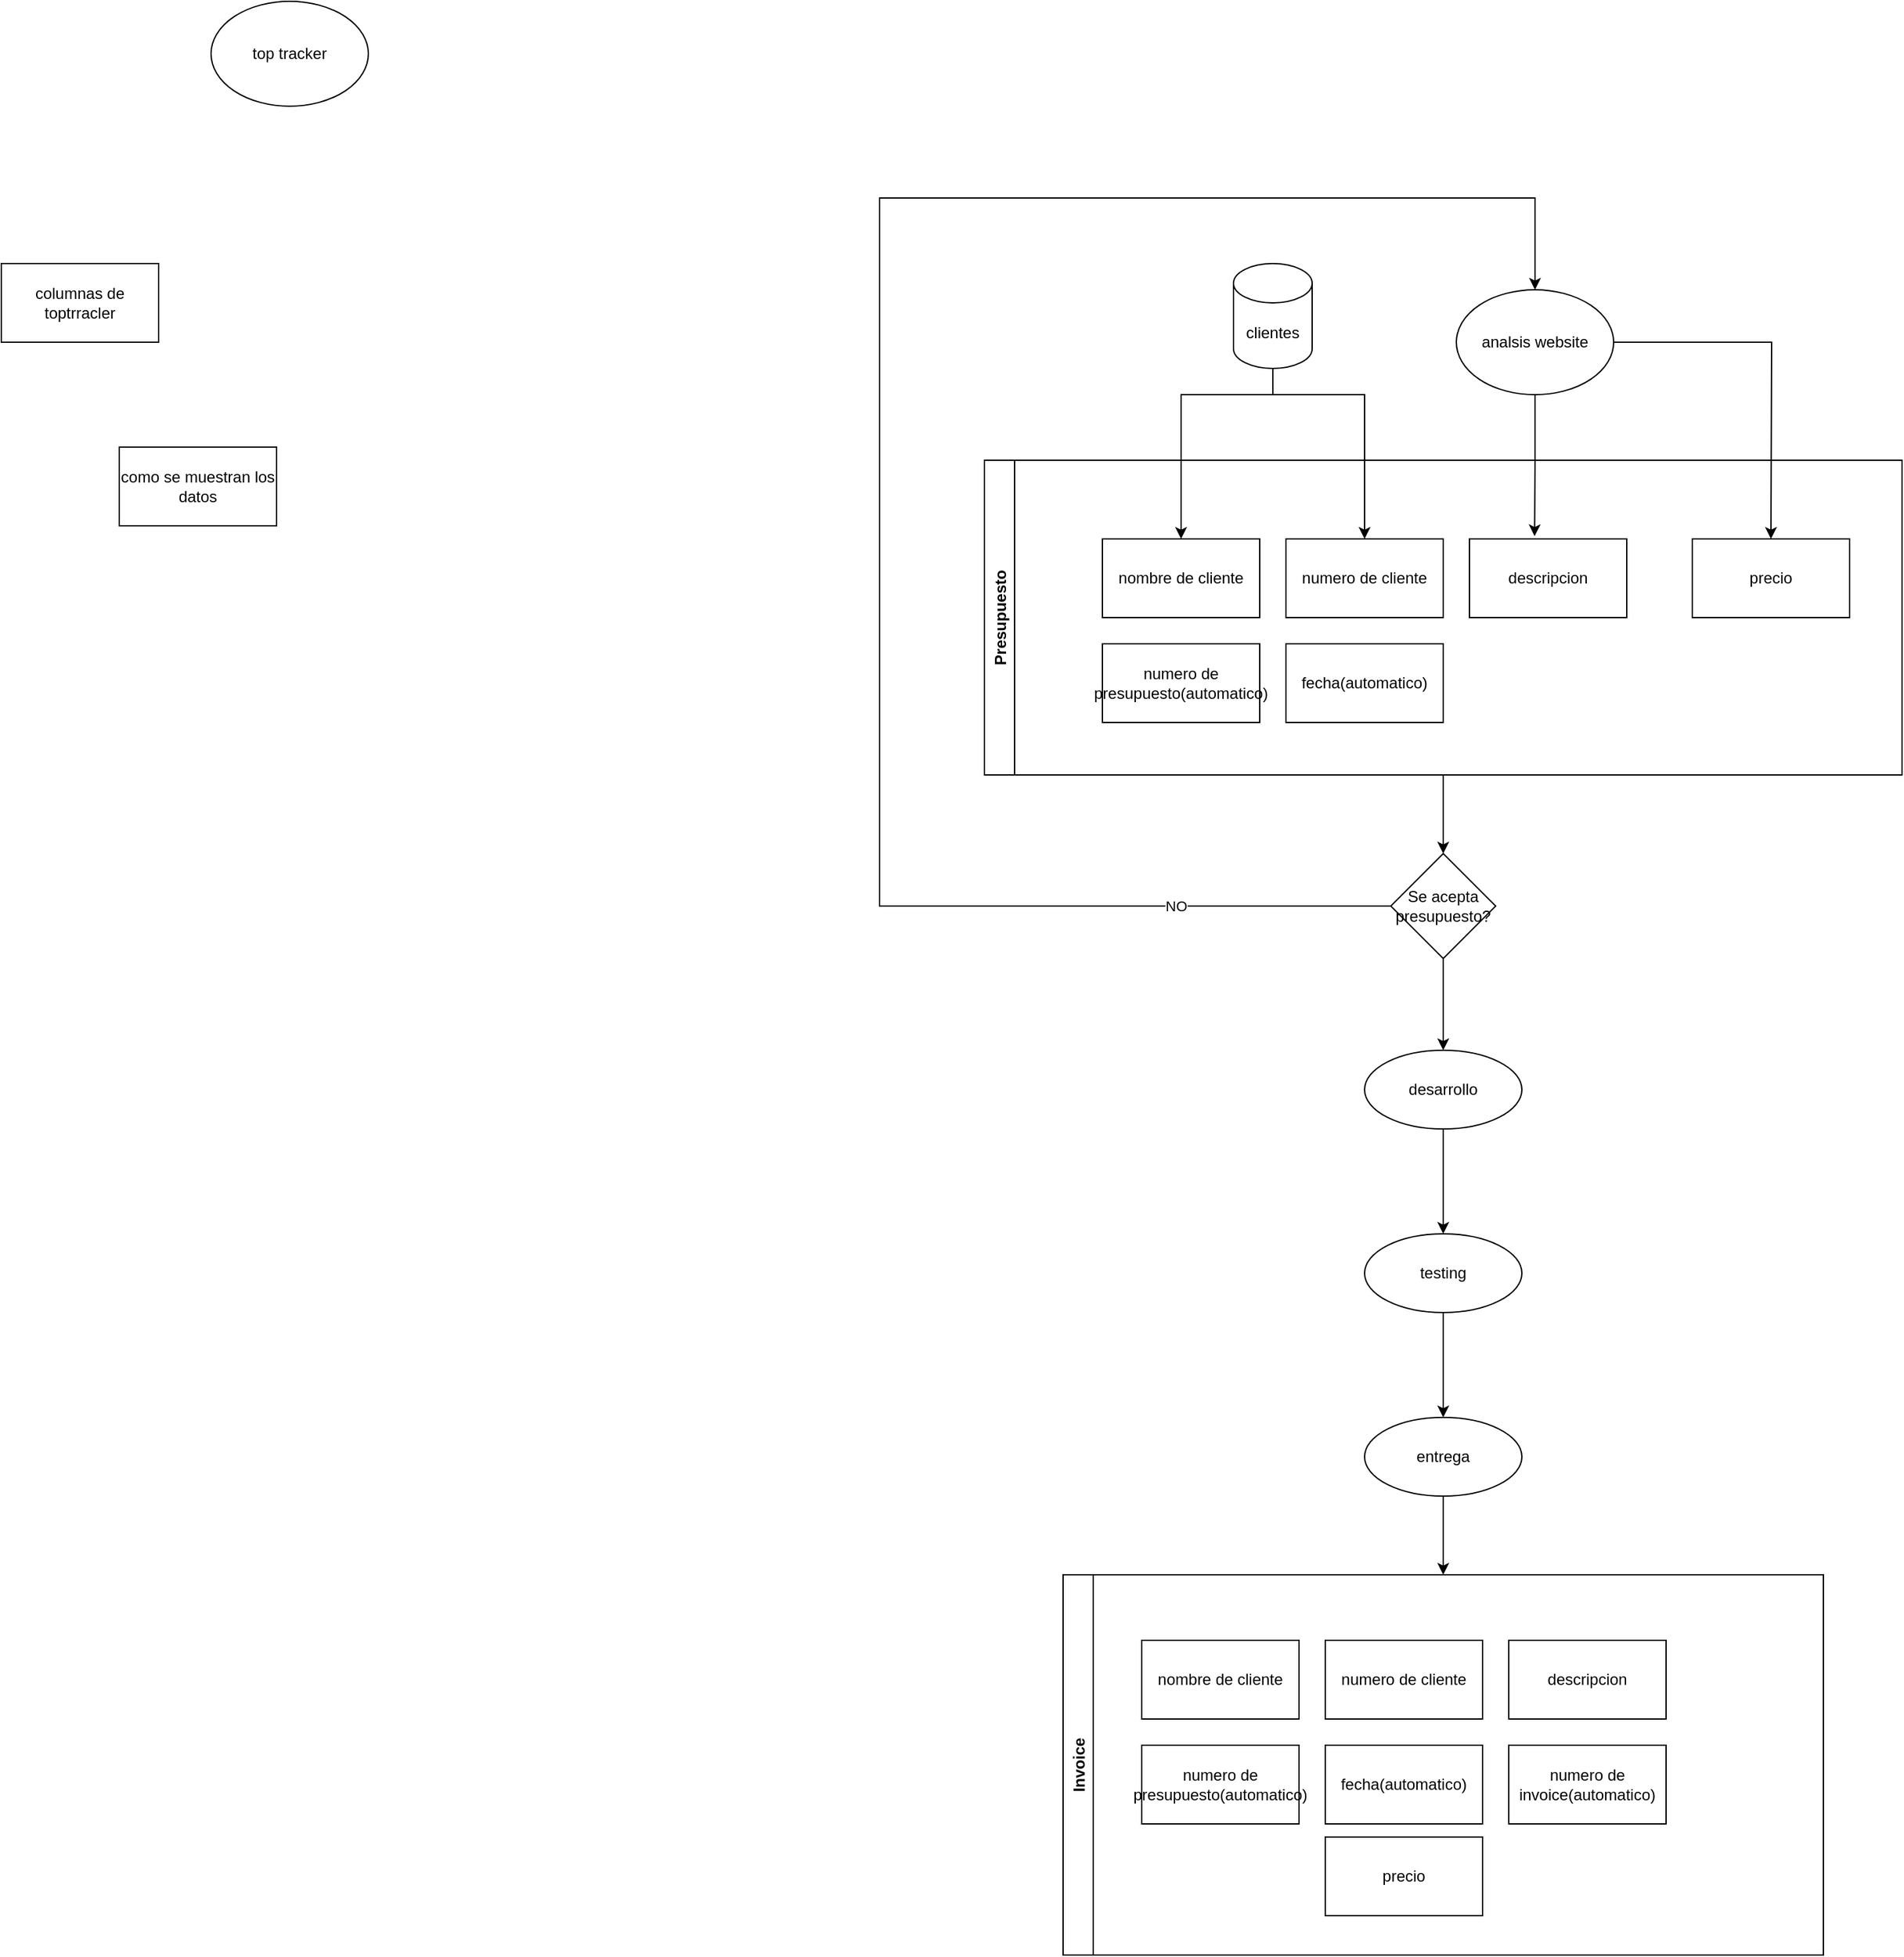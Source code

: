 <mxfile version="20.2.2" type="github">
  <diagram id="yg1lTFjttNk3QxgEq-F_" name="Página-1">
    <mxGraphModel dx="3137" dy="827" grid="1" gridSize="10" guides="1" tooltips="1" connect="1" arrows="1" fold="1" page="1" pageScale="1" pageWidth="827" pageHeight="1169" math="0" shadow="0">
      <root>
        <mxCell id="0" />
        <mxCell id="1" parent="0" />
        <mxCell id="Upu3P09HClMCdkKiZmb3-38" style="edgeStyle=orthogonalEdgeStyle;rounded=0;orthogonalLoop=1;jettySize=auto;html=1;entryX=0.5;entryY=0;entryDx=0;entryDy=0;" edge="1" parent="1" source="Upu3P09HClMCdkKiZmb3-23" target="Upu3P09HClMCdkKiZmb3-37">
          <mxGeometry relative="1" as="geometry" />
        </mxCell>
        <mxCell id="Upu3P09HClMCdkKiZmb3-23" value="Presupuesto" style="swimlane;horizontal=0;" vertex="1" parent="1">
          <mxGeometry x="-850" y="450" width="700" height="240" as="geometry">
            <mxRectangle x="-760" y="370" width="40" height="100" as="alternateBounds" />
          </mxGeometry>
        </mxCell>
        <mxCell id="Upu3P09HClMCdkKiZmb3-26" value="nombre de cliente" style="rounded=0;whiteSpace=wrap;html=1;" vertex="1" parent="Upu3P09HClMCdkKiZmb3-23">
          <mxGeometry x="90" y="60" width="120" height="60" as="geometry" />
        </mxCell>
        <mxCell id="Upu3P09HClMCdkKiZmb3-27" value="fecha(automatico)" style="rounded=0;whiteSpace=wrap;html=1;" vertex="1" parent="Upu3P09HClMCdkKiZmb3-23">
          <mxGeometry x="230" y="140" width="120" height="60" as="geometry" />
        </mxCell>
        <mxCell id="Upu3P09HClMCdkKiZmb3-28" value="numero de presupuesto(automatico)" style="rounded=0;whiteSpace=wrap;html=1;" vertex="1" parent="Upu3P09HClMCdkKiZmb3-23">
          <mxGeometry x="90" y="140" width="120" height="60" as="geometry" />
        </mxCell>
        <mxCell id="Upu3P09HClMCdkKiZmb3-29" value="precio" style="rounded=0;whiteSpace=wrap;html=1;" vertex="1" parent="Upu3P09HClMCdkKiZmb3-23">
          <mxGeometry x="540" y="60" width="120" height="60" as="geometry" />
        </mxCell>
        <mxCell id="Upu3P09HClMCdkKiZmb3-30" value="numero de cliente" style="rounded=0;whiteSpace=wrap;html=1;" vertex="1" parent="Upu3P09HClMCdkKiZmb3-23">
          <mxGeometry x="230" y="60" width="120" height="60" as="geometry" />
        </mxCell>
        <mxCell id="Upu3P09HClMCdkKiZmb3-31" value="descripcion" style="rounded=0;whiteSpace=wrap;html=1;" vertex="1" parent="Upu3P09HClMCdkKiZmb3-23">
          <mxGeometry x="370" y="60" width="120" height="60" as="geometry" />
        </mxCell>
        <mxCell id="Upu3P09HClMCdkKiZmb3-33" style="edgeStyle=orthogonalEdgeStyle;rounded=0;orthogonalLoop=1;jettySize=auto;html=1;" edge="1" parent="1" source="Upu3P09HClMCdkKiZmb3-24" target="Upu3P09HClMCdkKiZmb3-26">
          <mxGeometry relative="1" as="geometry">
            <Array as="points">
              <mxPoint x="-630" y="400" />
              <mxPoint x="-700" y="400" />
            </Array>
          </mxGeometry>
        </mxCell>
        <mxCell id="Upu3P09HClMCdkKiZmb3-34" style="edgeStyle=orthogonalEdgeStyle;rounded=0;orthogonalLoop=1;jettySize=auto;html=1;entryX=0.5;entryY=0;entryDx=0;entryDy=0;" edge="1" parent="1" source="Upu3P09HClMCdkKiZmb3-24" target="Upu3P09HClMCdkKiZmb3-30">
          <mxGeometry relative="1" as="geometry">
            <Array as="points">
              <mxPoint x="-630" y="400" />
              <mxPoint x="-560" y="400" />
            </Array>
          </mxGeometry>
        </mxCell>
        <mxCell id="Upu3P09HClMCdkKiZmb3-24" value="clientes" style="shape=cylinder3;whiteSpace=wrap;html=1;boundedLbl=1;backgroundOutline=1;size=15;" vertex="1" parent="1">
          <mxGeometry x="-660" y="300" width="60" height="80" as="geometry" />
        </mxCell>
        <mxCell id="Upu3P09HClMCdkKiZmb3-35" style="edgeStyle=orthogonalEdgeStyle;rounded=0;orthogonalLoop=1;jettySize=auto;html=1;entryX=0.414;entryY=-0.035;entryDx=0;entryDy=0;entryPerimeter=0;" edge="1" parent="1" source="Upu3P09HClMCdkKiZmb3-25" target="Upu3P09HClMCdkKiZmb3-31">
          <mxGeometry relative="1" as="geometry" />
        </mxCell>
        <mxCell id="Upu3P09HClMCdkKiZmb3-36" style="edgeStyle=orthogonalEdgeStyle;rounded=0;orthogonalLoop=1;jettySize=auto;html=1;" edge="1" parent="1" source="Upu3P09HClMCdkKiZmb3-25">
          <mxGeometry relative="1" as="geometry">
            <mxPoint x="-250" y="510" as="targetPoint" />
          </mxGeometry>
        </mxCell>
        <mxCell id="Upu3P09HClMCdkKiZmb3-25" value="analsis website" style="ellipse;whiteSpace=wrap;html=1;" vertex="1" parent="1">
          <mxGeometry x="-490" y="320" width="120" height="80" as="geometry" />
        </mxCell>
        <mxCell id="Upu3P09HClMCdkKiZmb3-39" style="edgeStyle=orthogonalEdgeStyle;rounded=0;orthogonalLoop=1;jettySize=auto;html=1;entryX=0.5;entryY=0;entryDx=0;entryDy=0;" edge="1" parent="1" source="Upu3P09HClMCdkKiZmb3-37" target="Upu3P09HClMCdkKiZmb3-25">
          <mxGeometry relative="1" as="geometry">
            <Array as="points">
              <mxPoint x="-930" y="790" />
              <mxPoint x="-930" y="250" />
              <mxPoint x="-430" y="250" />
            </Array>
          </mxGeometry>
        </mxCell>
        <mxCell id="Upu3P09HClMCdkKiZmb3-40" value="NO" style="edgeLabel;html=1;align=center;verticalAlign=middle;resizable=0;points=[];" vertex="1" connectable="0" parent="Upu3P09HClMCdkKiZmb3-39">
          <mxGeometry x="-0.781" relative="1" as="geometry">
            <mxPoint as="offset" />
          </mxGeometry>
        </mxCell>
        <mxCell id="Upu3P09HClMCdkKiZmb3-42" value="" style="edgeStyle=orthogonalEdgeStyle;rounded=0;orthogonalLoop=1;jettySize=auto;html=1;" edge="1" parent="1" source="Upu3P09HClMCdkKiZmb3-37" target="Upu3P09HClMCdkKiZmb3-41">
          <mxGeometry relative="1" as="geometry" />
        </mxCell>
        <mxCell id="Upu3P09HClMCdkKiZmb3-37" value="Se acepta presupuesto?" style="rhombus;whiteSpace=wrap;html=1;" vertex="1" parent="1">
          <mxGeometry x="-540" y="750" width="80" height="80" as="geometry" />
        </mxCell>
        <mxCell id="Upu3P09HClMCdkKiZmb3-44" value="" style="edgeStyle=orthogonalEdgeStyle;rounded=0;orthogonalLoop=1;jettySize=auto;html=1;" edge="1" parent="1" source="Upu3P09HClMCdkKiZmb3-41" target="Upu3P09HClMCdkKiZmb3-43">
          <mxGeometry relative="1" as="geometry" />
        </mxCell>
        <mxCell id="Upu3P09HClMCdkKiZmb3-41" value="desarrollo" style="ellipse;whiteSpace=wrap;html=1;" vertex="1" parent="1">
          <mxGeometry x="-560" y="900" width="120" height="60" as="geometry" />
        </mxCell>
        <mxCell id="Upu3P09HClMCdkKiZmb3-49" value="" style="edgeStyle=orthogonalEdgeStyle;rounded=0;orthogonalLoop=1;jettySize=auto;html=1;" edge="1" parent="1" source="Upu3P09HClMCdkKiZmb3-43" target="Upu3P09HClMCdkKiZmb3-48">
          <mxGeometry relative="1" as="geometry" />
        </mxCell>
        <mxCell id="Upu3P09HClMCdkKiZmb3-43" value="testing" style="ellipse;whiteSpace=wrap;html=1;" vertex="1" parent="1">
          <mxGeometry x="-560" y="1040" width="120" height="60" as="geometry" />
        </mxCell>
        <mxCell id="Upu3P09HClMCdkKiZmb3-45" value="Invoice" style="swimlane;horizontal=0;" vertex="1" parent="1">
          <mxGeometry x="-790" y="1300" width="580" height="290" as="geometry" />
        </mxCell>
        <mxCell id="Upu3P09HClMCdkKiZmb3-46" value="numero de invoice(automatico)" style="rounded=0;whiteSpace=wrap;html=1;" vertex="1" parent="Upu3P09HClMCdkKiZmb3-45">
          <mxGeometry x="340" y="130" width="120" height="60" as="geometry" />
        </mxCell>
        <mxCell id="Upu3P09HClMCdkKiZmb3-58" value="nombre de cliente" style="rounded=0;whiteSpace=wrap;html=1;" vertex="1" parent="Upu3P09HClMCdkKiZmb3-45">
          <mxGeometry x="60" y="50" width="120" height="60" as="geometry" />
        </mxCell>
        <mxCell id="Upu3P09HClMCdkKiZmb3-59" value="fecha(automatico)" style="rounded=0;whiteSpace=wrap;html=1;" vertex="1" parent="Upu3P09HClMCdkKiZmb3-45">
          <mxGeometry x="200" y="130" width="120" height="60" as="geometry" />
        </mxCell>
        <mxCell id="Upu3P09HClMCdkKiZmb3-60" value="numero de presupuesto(automatico)" style="rounded=0;whiteSpace=wrap;html=1;" vertex="1" parent="Upu3P09HClMCdkKiZmb3-45">
          <mxGeometry x="60" y="130" width="120" height="60" as="geometry" />
        </mxCell>
        <mxCell id="Upu3P09HClMCdkKiZmb3-61" value="precio" style="rounded=0;whiteSpace=wrap;html=1;" vertex="1" parent="Upu3P09HClMCdkKiZmb3-45">
          <mxGeometry x="200" y="200" width="120" height="60" as="geometry" />
        </mxCell>
        <mxCell id="Upu3P09HClMCdkKiZmb3-62" value="numero de cliente" style="rounded=0;whiteSpace=wrap;html=1;" vertex="1" parent="Upu3P09HClMCdkKiZmb3-45">
          <mxGeometry x="200" y="50" width="120" height="60" as="geometry" />
        </mxCell>
        <mxCell id="Upu3P09HClMCdkKiZmb3-63" value="descripcion" style="rounded=0;whiteSpace=wrap;html=1;" vertex="1" parent="Upu3P09HClMCdkKiZmb3-45">
          <mxGeometry x="340" y="50" width="120" height="60" as="geometry" />
        </mxCell>
        <mxCell id="Upu3P09HClMCdkKiZmb3-50" style="edgeStyle=orthogonalEdgeStyle;rounded=0;orthogonalLoop=1;jettySize=auto;html=1;" edge="1" parent="1" source="Upu3P09HClMCdkKiZmb3-48">
          <mxGeometry relative="1" as="geometry">
            <mxPoint x="-500" y="1300" as="targetPoint" />
          </mxGeometry>
        </mxCell>
        <mxCell id="Upu3P09HClMCdkKiZmb3-48" value="entrega" style="ellipse;whiteSpace=wrap;html=1;" vertex="1" parent="1">
          <mxGeometry x="-560" y="1180" width="120" height="60" as="geometry" />
        </mxCell>
        <mxCell id="Upu3P09HClMCdkKiZmb3-66" value="top tracker" style="ellipse;whiteSpace=wrap;html=1;" vertex="1" parent="1">
          <mxGeometry x="-1440" y="100" width="120" height="80" as="geometry" />
        </mxCell>
        <mxCell id="Upu3P09HClMCdkKiZmb3-67" value="columnas de toptrracler" style="rounded=0;whiteSpace=wrap;html=1;" vertex="1" parent="1">
          <mxGeometry x="-1600" y="300" width="120" height="60" as="geometry" />
        </mxCell>
        <mxCell id="Upu3P09HClMCdkKiZmb3-68" value="como se muestran los datos" style="rounded=0;whiteSpace=wrap;html=1;" vertex="1" parent="1">
          <mxGeometry x="-1510" y="440" width="120" height="60" as="geometry" />
        </mxCell>
      </root>
    </mxGraphModel>
  </diagram>
</mxfile>
